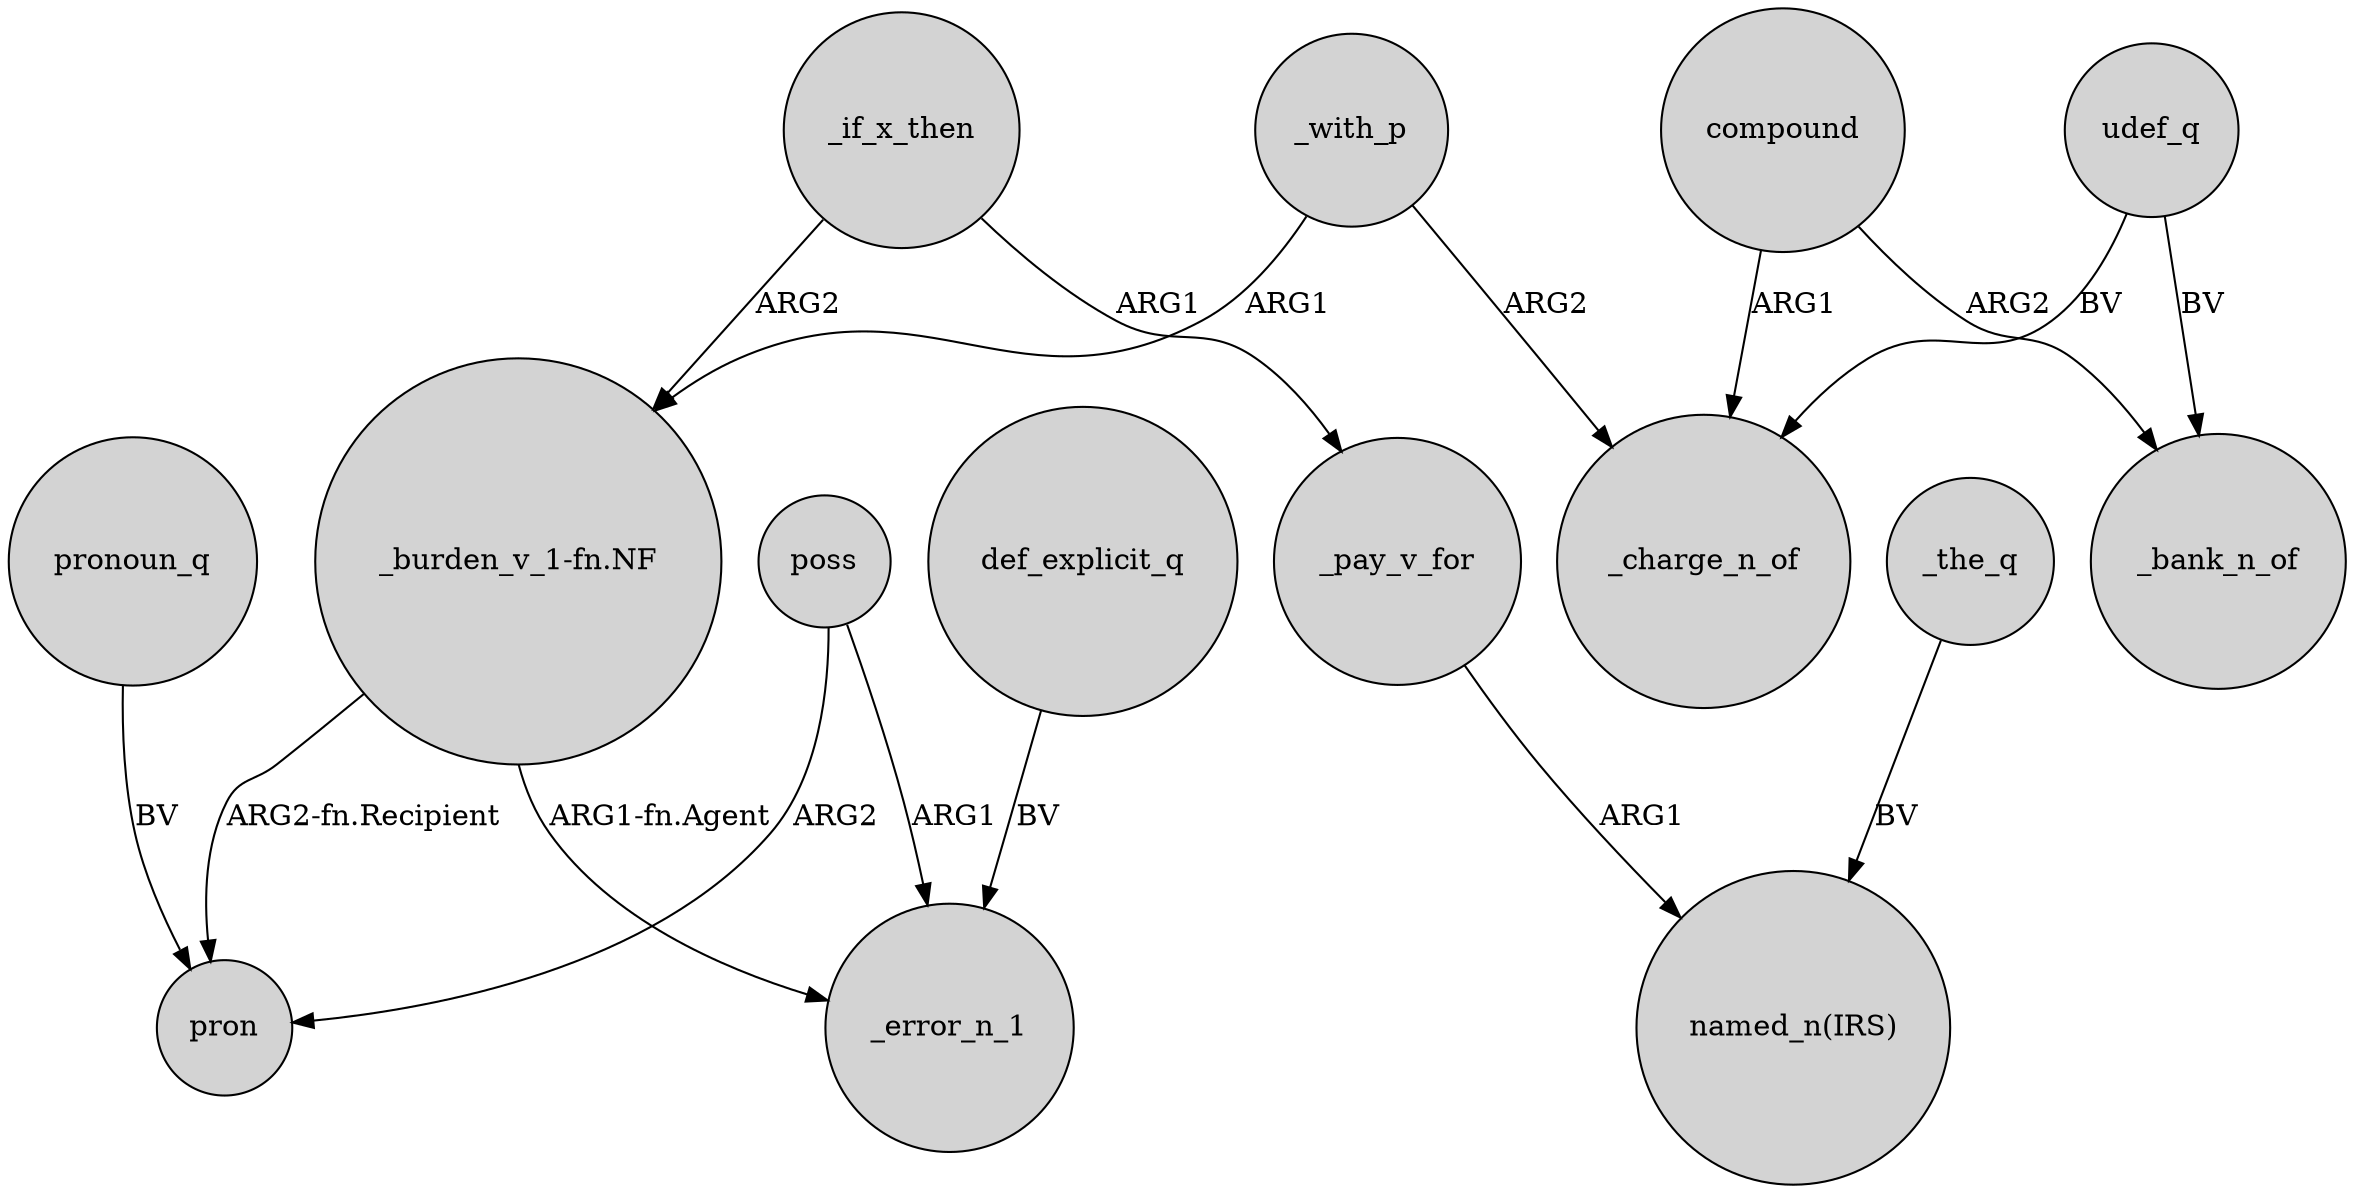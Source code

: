 digraph {
	node [shape=circle style=filled]
	_with_p -> "_burden_v_1-fn.NF" [label=ARG1]
	_the_q -> "named_n(IRS)" [label=BV]
	compound -> _bank_n_of [label=ARG2]
	poss -> pron [label=ARG2]
	_with_p -> _charge_n_of [label=ARG2]
	_pay_v_for -> "named_n(IRS)" [label=ARG1]
	compound -> _charge_n_of [label=ARG1]
	udef_q -> _charge_n_of [label=BV]
	_if_x_then -> _pay_v_for [label=ARG1]
	poss -> _error_n_1 [label=ARG1]
	_if_x_then -> "_burden_v_1-fn.NF" [label=ARG2]
	def_explicit_q -> _error_n_1 [label=BV]
	udef_q -> _bank_n_of [label=BV]
	"_burden_v_1-fn.NF" -> pron [label="ARG2-fn.Recipient"]
	"_burden_v_1-fn.NF" -> _error_n_1 [label="ARG1-fn.Agent"]
	pronoun_q -> pron [label=BV]
}
